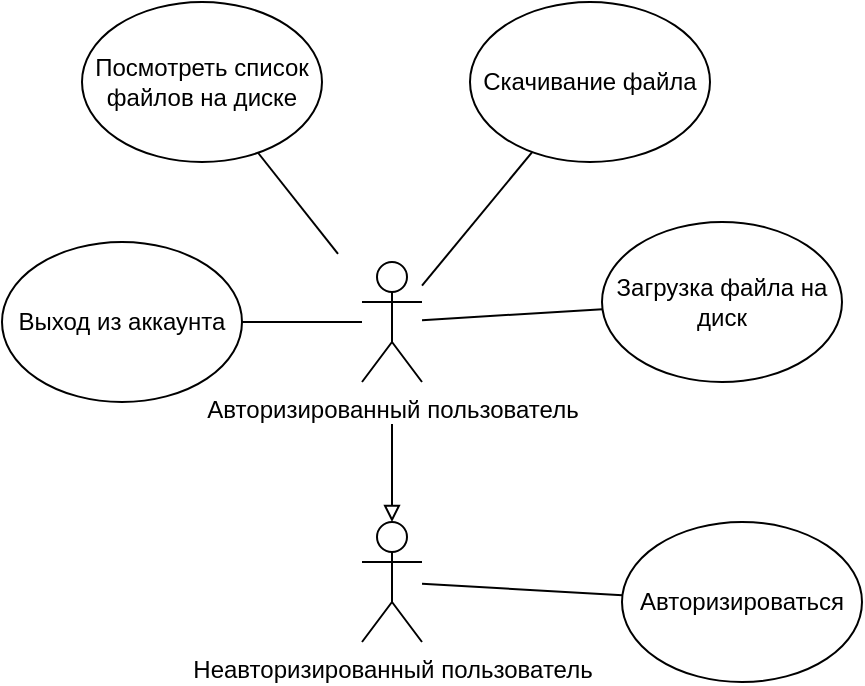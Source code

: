 <mxfile version="24.3.1" type="github">
  <diagram name="Страница — 1" id="WUDFoXDstjH1D4LQwJ8h">
    <mxGraphModel dx="928" dy="474" grid="1" gridSize="10" guides="1" tooltips="1" connect="1" arrows="1" fold="1" page="1" pageScale="1" pageWidth="827" pageHeight="1169" math="0" shadow="0">
      <root>
        <mxCell id="0" />
        <mxCell id="1" parent="0" />
        <mxCell id="3gaWEHzsLgsagZv0H4YL-9" style="rounded=0;orthogonalLoop=1;jettySize=auto;html=1;endArrow=none;endFill=0;" edge="1" parent="1" source="3gaWEHzsLgsagZv0H4YL-1" target="3gaWEHzsLgsagZv0H4YL-3">
          <mxGeometry relative="1" as="geometry" />
        </mxCell>
        <mxCell id="3gaWEHzsLgsagZv0H4YL-1" value="Неавторизированный пользователь" style="shape=umlActor;verticalLabelPosition=bottom;verticalAlign=top;html=1;outlineConnect=0;" vertex="1" parent="1">
          <mxGeometry x="300" y="280" width="30" height="60" as="geometry" />
        </mxCell>
        <mxCell id="3gaWEHzsLgsagZv0H4YL-8" style="edgeStyle=orthogonalEdgeStyle;rounded=0;orthogonalLoop=1;jettySize=auto;html=1;endArrow=block;endFill=0;sourcePerimeterSpacing=21;" edge="1" parent="1" source="3gaWEHzsLgsagZv0H4YL-2" target="3gaWEHzsLgsagZv0H4YL-1">
          <mxGeometry relative="1" as="geometry" />
        </mxCell>
        <mxCell id="3gaWEHzsLgsagZv0H4YL-10" style="rounded=0;orthogonalLoop=1;jettySize=auto;html=1;endArrow=none;endFill=0;sourcePerimeterSpacing=12;" edge="1" parent="1" source="3gaWEHzsLgsagZv0H4YL-2" target="3gaWEHzsLgsagZv0H4YL-6">
          <mxGeometry relative="1" as="geometry">
            <mxPoint x="320" y="130" as="sourcePoint" />
          </mxGeometry>
        </mxCell>
        <mxCell id="3gaWEHzsLgsagZv0H4YL-11" style="rounded=0;orthogonalLoop=1;jettySize=auto;html=1;endArrow=none;endFill=0;" edge="1" parent="1" source="3gaWEHzsLgsagZv0H4YL-2" target="3gaWEHzsLgsagZv0H4YL-5">
          <mxGeometry relative="1" as="geometry" />
        </mxCell>
        <mxCell id="3gaWEHzsLgsagZv0H4YL-12" style="rounded=0;orthogonalLoop=1;jettySize=auto;html=1;endArrow=none;endFill=0;" edge="1" parent="1" source="3gaWEHzsLgsagZv0H4YL-2" target="3gaWEHzsLgsagZv0H4YL-4">
          <mxGeometry relative="1" as="geometry" />
        </mxCell>
        <mxCell id="3gaWEHzsLgsagZv0H4YL-13" style="rounded=0;orthogonalLoop=1;jettySize=auto;html=1;endArrow=none;endFill=0;" edge="1" parent="1" source="3gaWEHzsLgsagZv0H4YL-2" target="3gaWEHzsLgsagZv0H4YL-7">
          <mxGeometry relative="1" as="geometry" />
        </mxCell>
        <mxCell id="3gaWEHzsLgsagZv0H4YL-2" value="Авторизированный пользователь" style="shape=umlActor;verticalLabelPosition=bottom;verticalAlign=top;html=1;outlineConnect=0;" vertex="1" parent="1">
          <mxGeometry x="300" y="150" width="30" height="60" as="geometry" />
        </mxCell>
        <mxCell id="3gaWEHzsLgsagZv0H4YL-3" value="Авторизироваться" style="ellipse;whiteSpace=wrap;html=1;" vertex="1" parent="1">
          <mxGeometry x="430" y="280" width="120" height="80" as="geometry" />
        </mxCell>
        <mxCell id="3gaWEHzsLgsagZv0H4YL-4" value="Загрузка файла на диск" style="ellipse;whiteSpace=wrap;html=1;" vertex="1" parent="1">
          <mxGeometry x="420" y="130" width="120" height="80" as="geometry" />
        </mxCell>
        <mxCell id="3gaWEHzsLgsagZv0H4YL-5" value="Скачивание файла" style="ellipse;whiteSpace=wrap;html=1;" vertex="1" parent="1">
          <mxGeometry x="354" y="20" width="120" height="80" as="geometry" />
        </mxCell>
        <mxCell id="3gaWEHzsLgsagZv0H4YL-6" value="Посмотреть список файлов на диске" style="ellipse;whiteSpace=wrap;html=1;" vertex="1" parent="1">
          <mxGeometry x="160" y="20" width="120" height="80" as="geometry" />
        </mxCell>
        <mxCell id="3gaWEHzsLgsagZv0H4YL-7" value="Выход из аккаунта" style="ellipse;whiteSpace=wrap;html=1;" vertex="1" parent="1">
          <mxGeometry x="120" y="140" width="120" height="80" as="geometry" />
        </mxCell>
      </root>
    </mxGraphModel>
  </diagram>
</mxfile>
